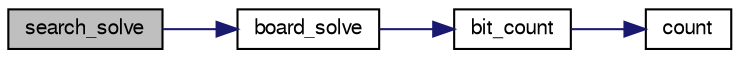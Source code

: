 digraph "search_solve"
{
 // LATEX_PDF_SIZE
  bgcolor="transparent";
  edge [fontname="FreeSans",fontsize="10",labelfontname="FreeSans",labelfontsize="10"];
  node [fontname="FreeSans",fontsize="10",shape=record];
  rankdir="LR";
  Node1 [label="search_solve",height=0.2,width=0.4,color="black", fillcolor="grey75", style="filled", fontcolor="black",tooltip="Get the final score."];
  Node1 -> Node2 [color="midnightblue",fontsize="10",style="solid",fontname="FreeSans"];
  Node2 [label="board_solve",height=0.2,width=0.4,color="black",URL="$endgame_8c.html#a5141642bcda4dd304ddc0b534183e2ba",tooltip="Get the final score."];
  Node2 -> Node3 [color="midnightblue",fontsize="10",style="solid",fontname="FreeSans"];
  Node3 [label="bit_count",height=0.2,width=0.4,color="black",URL="$bit_8c.html#a830fec0a90989da1f1900ff609b92167",tooltip="Count the number of bits set to one in an unsigned long long."];
  Node3 -> Node4 [color="midnightblue",fontsize="10",style="solid",fontname="FreeSans"];
  Node4 [label="count",height=0.2,width=0.4,color="black",URL="$generate__flip_8c.html#a1a1d6a2cdbded5c35040f6555e948770",tooltip=" "];
}
